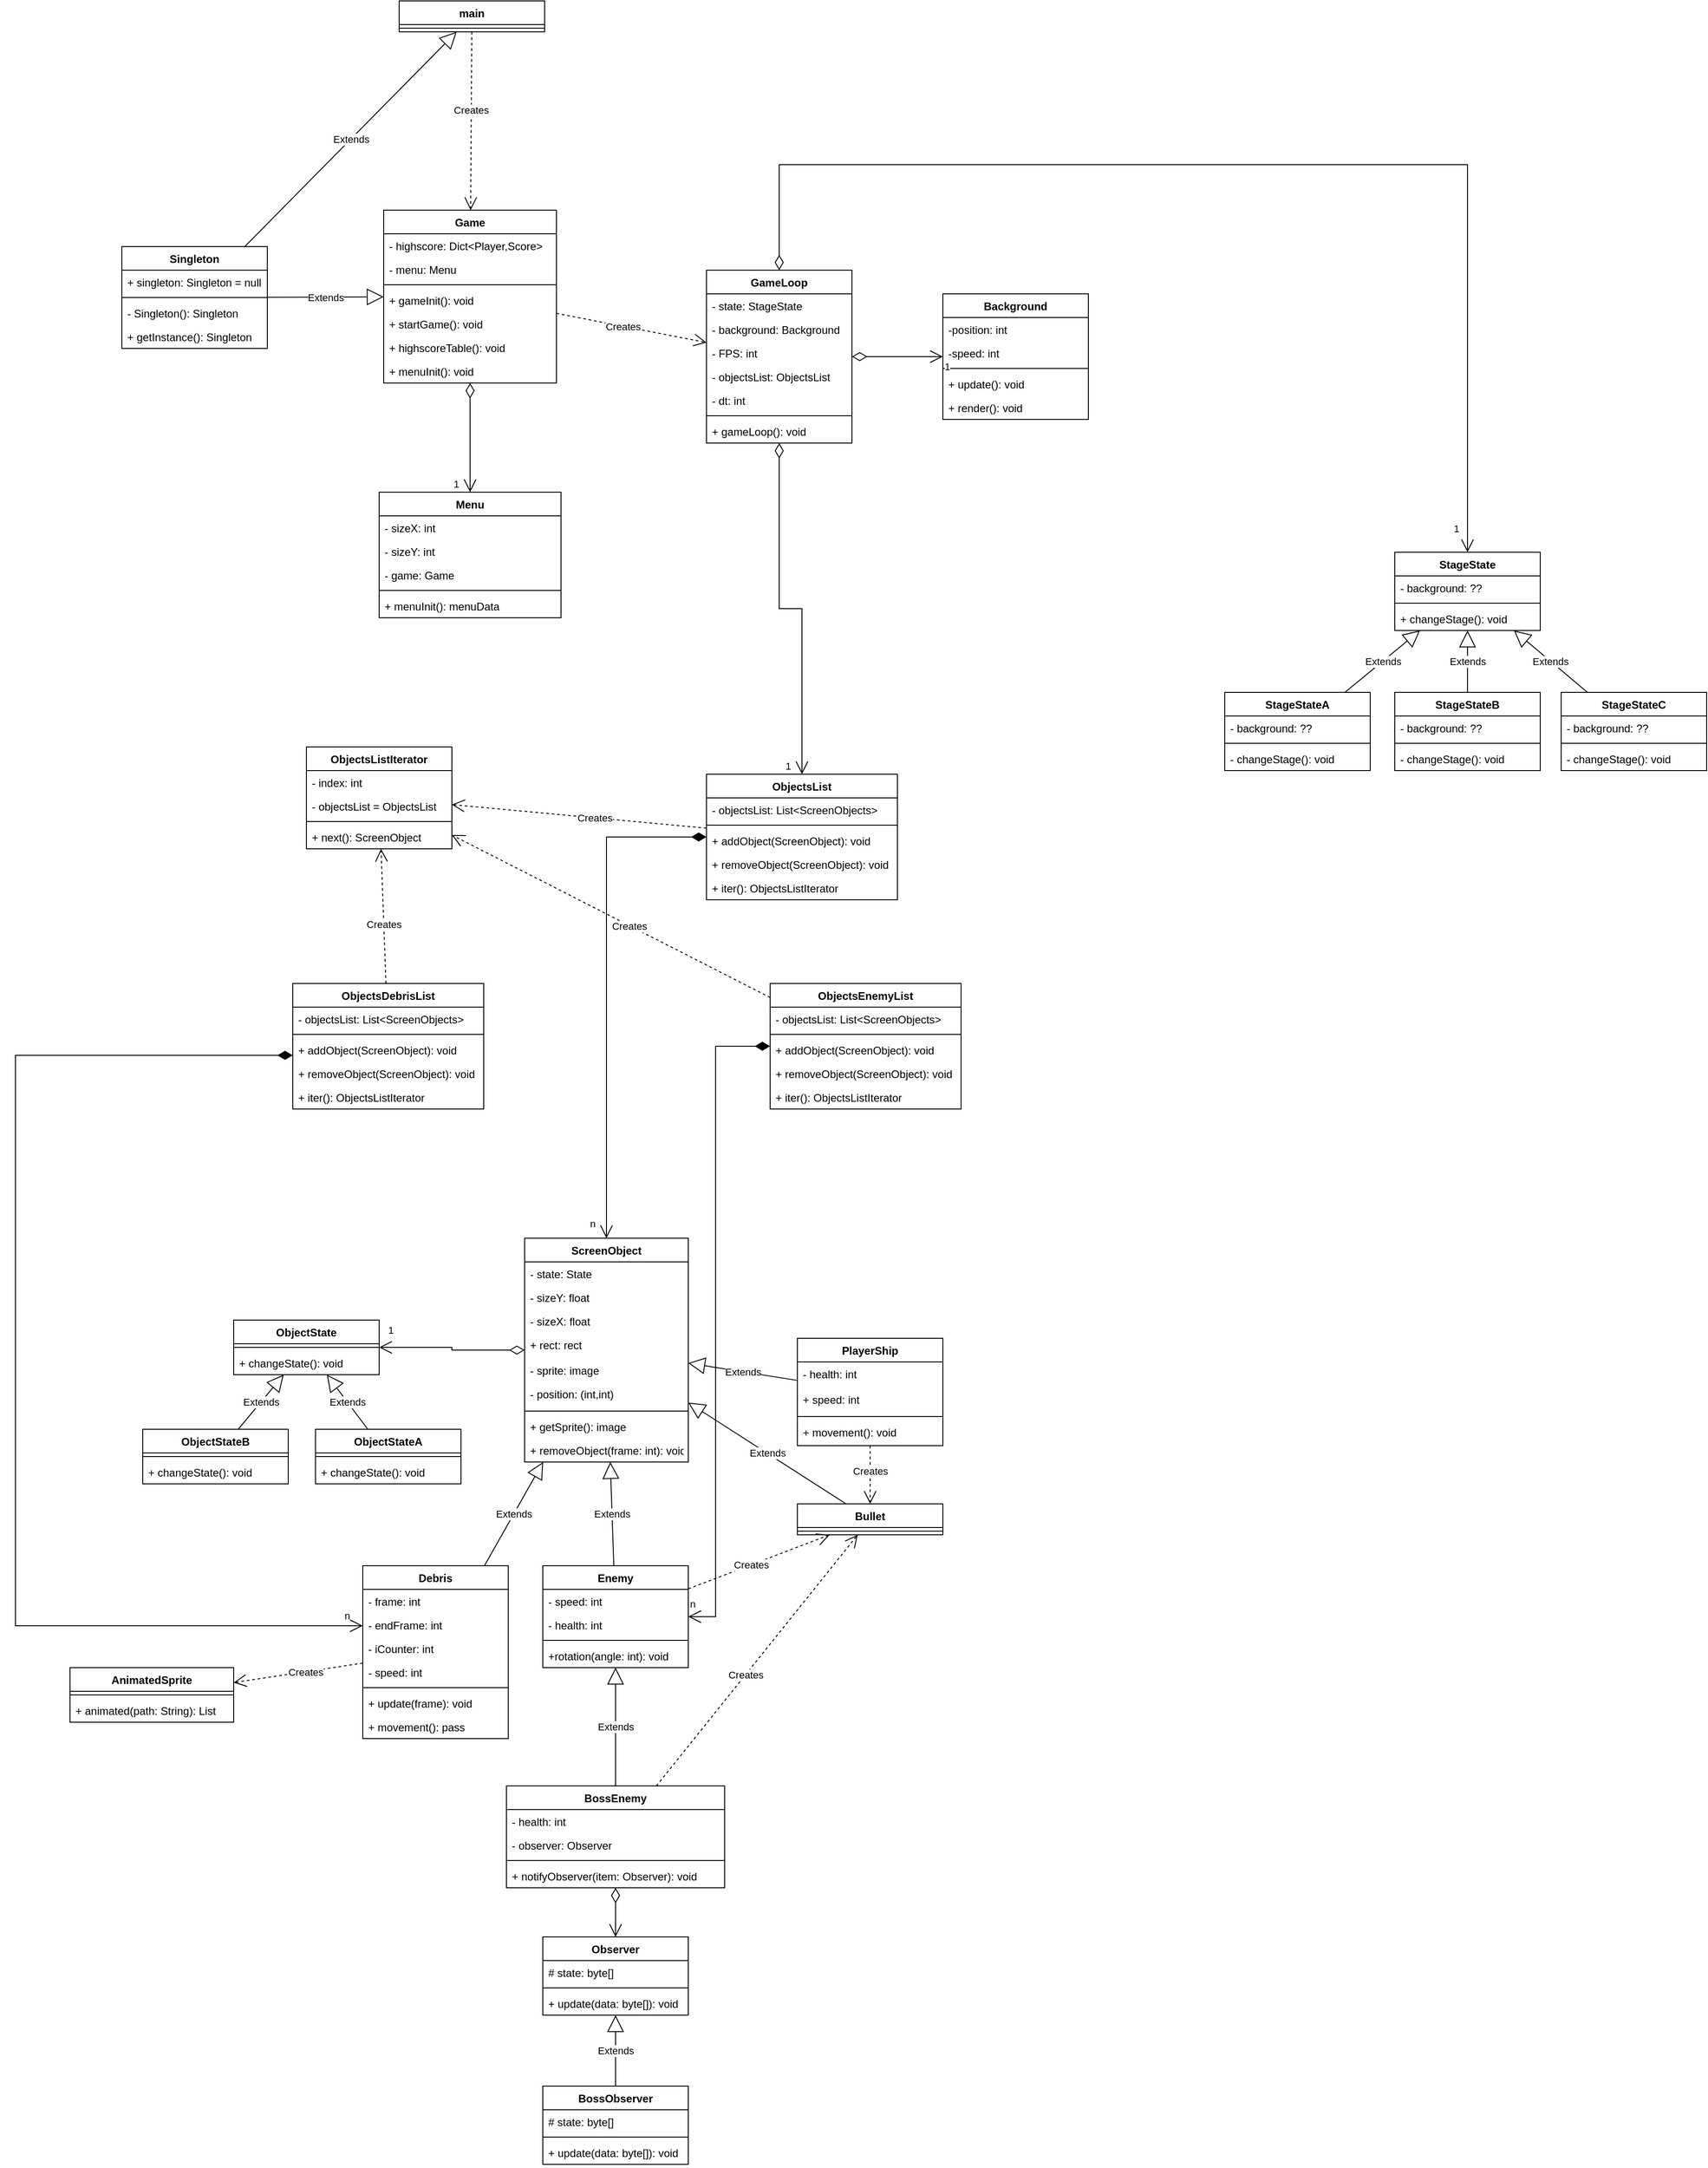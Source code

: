 <mxfile version="16.2.4" type="device"><diagram id="5GU9J7n69deFcwj34hFK" name="Page-1"><mxGraphModel dx="4382" dy="3074" grid="1" gridSize="10" guides="1" tooltips="1" connect="1" arrows="1" fold="1" page="1" pageScale="1" pageWidth="827" pageHeight="1169" math="0" shadow="0"><root><mxCell id="0"/><mxCell id="1" parent="0"/><mxCell id="Bd2ypG0HYfgtCxaTdTpd-13" value="Extends" style="endArrow=block;endSize=16;endFill=0;html=1;rounded=0;" parent="1" source="Bd2ypG0HYfgtCxaTdTpd-39" target="Bd2ypG0HYfgtCxaTdTpd-30" edge="1"><mxGeometry width="160" relative="1" as="geometry"><mxPoint x="130" y="1060" as="sourcePoint"/><mxPoint x="290" y="1060" as="targetPoint"/></mxGeometry></mxCell><mxCell id="Bd2ypG0HYfgtCxaTdTpd-16" value="Extends" style="endArrow=block;endSize=16;endFill=0;html=1;rounded=0;" parent="1" source="Bd2ypG0HYfgtCxaTdTpd-43" target="Bd2ypG0HYfgtCxaTdTpd-30" edge="1"><mxGeometry width="160" relative="1" as="geometry"><mxPoint x="340" y="598" as="sourcePoint"/><mxPoint x="340" y="540" as="targetPoint"/></mxGeometry></mxCell><mxCell id="Bd2ypG0HYfgtCxaTdTpd-26" value="ObjectsList" style="swimlane;fontStyle=1;align=center;verticalAlign=top;childLayout=stackLayout;horizontal=1;startSize=26;horizontalStack=0;resizeParent=1;resizeParentMax=0;resizeLast=0;collapsible=1;marginBottom=0;" parent="1" vertex="1"><mxGeometry x="230" y="340" width="210" height="138" as="geometry"/></mxCell><mxCell id="Bd2ypG0HYfgtCxaTdTpd-27" value="- objectsList: List&lt;ScreenObjects&gt; " style="text;strokeColor=none;fillColor=none;align=left;verticalAlign=top;spacingLeft=4;spacingRight=4;overflow=hidden;rotatable=0;points=[[0,0.5],[1,0.5]];portConstraint=eastwest;" parent="Bd2ypG0HYfgtCxaTdTpd-26" vertex="1"><mxGeometry y="26" width="210" height="26" as="geometry"/></mxCell><mxCell id="Bd2ypG0HYfgtCxaTdTpd-28" value="" style="line;strokeWidth=1;fillColor=none;align=left;verticalAlign=middle;spacingTop=-1;spacingLeft=3;spacingRight=3;rotatable=0;labelPosition=right;points=[];portConstraint=eastwest;" parent="Bd2ypG0HYfgtCxaTdTpd-26" vertex="1"><mxGeometry y="52" width="210" height="8" as="geometry"/></mxCell><mxCell id="Bd2ypG0HYfgtCxaTdTpd-166" value="+ addObject(ScreenObject): void" style="text;strokeColor=none;fillColor=none;align=left;verticalAlign=top;spacingLeft=4;spacingRight=4;overflow=hidden;rotatable=0;points=[[0,0.5],[1,0.5]];portConstraint=eastwest;" parent="Bd2ypG0HYfgtCxaTdTpd-26" vertex="1"><mxGeometry y="60" width="210" height="26" as="geometry"/></mxCell><mxCell id="Bd2ypG0HYfgtCxaTdTpd-167" value="+ removeObject(ScreenObject): void" style="text;strokeColor=none;fillColor=none;align=left;verticalAlign=top;spacingLeft=4;spacingRight=4;overflow=hidden;rotatable=0;points=[[0,0.5],[1,0.5]];portConstraint=eastwest;" parent="Bd2ypG0HYfgtCxaTdTpd-26" vertex="1"><mxGeometry y="86" width="210" height="26" as="geometry"/></mxCell><mxCell id="BNW-E4nLiA48lgjSjqrq-17" value="+ iter(): ObjectsListIterator" style="text;strokeColor=none;fillColor=none;align=left;verticalAlign=top;spacingLeft=4;spacingRight=4;overflow=hidden;rotatable=0;points=[[0,0.5],[1,0.5]];portConstraint=eastwest;" vertex="1" parent="Bd2ypG0HYfgtCxaTdTpd-26"><mxGeometry y="112" width="210" height="26" as="geometry"/></mxCell><mxCell id="Bd2ypG0HYfgtCxaTdTpd-30" value="ScreenObject" style="swimlane;fontStyle=1;align=center;verticalAlign=top;childLayout=stackLayout;horizontal=1;startSize=26;horizontalStack=0;resizeParent=1;resizeParentMax=0;resizeLast=0;collapsible=1;marginBottom=0;" parent="1" vertex="1"><mxGeometry x="30" y="850" width="180" height="246" as="geometry"/></mxCell><mxCell id="Bd2ypG0HYfgtCxaTdTpd-38" value="- state: State" style="text;strokeColor=none;fillColor=none;align=left;verticalAlign=top;spacingLeft=4;spacingRight=4;overflow=hidden;rotatable=0;points=[[0,0.5],[1,0.5]];portConstraint=eastwest;" parent="Bd2ypG0HYfgtCxaTdTpd-30" vertex="1"><mxGeometry y="26" width="180" height="26" as="geometry"/></mxCell><mxCell id="Bd2ypG0HYfgtCxaTdTpd-37" value="- sizeY: float" style="text;strokeColor=none;fillColor=none;align=left;verticalAlign=top;spacingLeft=4;spacingRight=4;overflow=hidden;rotatable=0;points=[[0,0.5],[1,0.5]];portConstraint=eastwest;" parent="Bd2ypG0HYfgtCxaTdTpd-30" vertex="1"><mxGeometry y="52" width="180" height="26" as="geometry"/></mxCell><mxCell id="Bd2ypG0HYfgtCxaTdTpd-36" value="- sizeX: float " style="text;strokeColor=none;fillColor=none;align=left;verticalAlign=top;spacingLeft=4;spacingRight=4;overflow=hidden;rotatable=0;points=[[0,0.5],[1,0.5]];portConstraint=eastwest;" parent="Bd2ypG0HYfgtCxaTdTpd-30" vertex="1"><mxGeometry y="78" width="180" height="26" as="geometry"/></mxCell><mxCell id="Bd2ypG0HYfgtCxaTdTpd-35" value="+ rect: rect" style="text;strokeColor=none;fillColor=none;align=left;verticalAlign=top;spacingLeft=4;spacingRight=4;overflow=hidden;rotatable=0;points=[[0,0.5],[1,0.5]];portConstraint=eastwest;" parent="Bd2ypG0HYfgtCxaTdTpd-30" vertex="1"><mxGeometry y="104" width="180" height="28" as="geometry"/></mxCell><mxCell id="Bd2ypG0HYfgtCxaTdTpd-130" value="- sprite: image" style="text;strokeColor=none;fillColor=none;align=left;verticalAlign=top;spacingLeft=4;spacingRight=4;overflow=hidden;rotatable=0;points=[[0,0.5],[1,0.5]];portConstraint=eastwest;" parent="Bd2ypG0HYfgtCxaTdTpd-30" vertex="1"><mxGeometry y="132" width="180" height="26" as="geometry"/></mxCell><mxCell id="BNW-E4nLiA48lgjSjqrq-86" value="- position: (int,int)" style="text;strokeColor=none;fillColor=none;align=left;verticalAlign=top;spacingLeft=4;spacingRight=4;overflow=hidden;rotatable=0;points=[[0,0.5],[1,0.5]];portConstraint=eastwest;" vertex="1" parent="Bd2ypG0HYfgtCxaTdTpd-30"><mxGeometry y="158" width="180" height="28" as="geometry"/></mxCell><mxCell id="Bd2ypG0HYfgtCxaTdTpd-32" value="" style="line;strokeWidth=1;fillColor=none;align=left;verticalAlign=middle;spacingTop=-1;spacingLeft=3;spacingRight=3;rotatable=0;labelPosition=right;points=[];portConstraint=eastwest;" parent="Bd2ypG0HYfgtCxaTdTpd-30" vertex="1"><mxGeometry y="186" width="180" height="8" as="geometry"/></mxCell><mxCell id="BNW-E4nLiA48lgjSjqrq-20" value="+ getSprite(): image" style="text;strokeColor=none;fillColor=none;align=left;verticalAlign=top;spacingLeft=4;spacingRight=4;overflow=hidden;rotatable=0;points=[[0,0.5],[1,0.5]];portConstraint=eastwest;" vertex="1" parent="Bd2ypG0HYfgtCxaTdTpd-30"><mxGeometry y="194" width="180" height="26" as="geometry"/></mxCell><mxCell id="BNW-E4nLiA48lgjSjqrq-21" value="+ removeObject(frame: int): void" style="text;strokeColor=none;fillColor=none;align=left;verticalAlign=top;spacingLeft=4;spacingRight=4;overflow=hidden;rotatable=0;points=[[0,0.5],[1,0.5]];portConstraint=eastwest;" vertex="1" parent="Bd2ypG0HYfgtCxaTdTpd-30"><mxGeometry y="220" width="180" height="26" as="geometry"/></mxCell><mxCell id="Bd2ypG0HYfgtCxaTdTpd-39" value="Enemy" style="swimlane;fontStyle=1;align=center;verticalAlign=top;childLayout=stackLayout;horizontal=1;startSize=26;horizontalStack=0;resizeParent=1;resizeParentMax=0;resizeLast=0;collapsible=1;marginBottom=0;" parent="1" vertex="1"><mxGeometry x="50" y="1210" width="160" height="112" as="geometry"/></mxCell><mxCell id="Bd2ypG0HYfgtCxaTdTpd-165" value="- speed: int" style="text;strokeColor=none;fillColor=none;align=left;verticalAlign=top;spacingLeft=4;spacingRight=4;overflow=hidden;rotatable=0;points=[[0,0.5],[1,0.5]];portConstraint=eastwest;" parent="Bd2ypG0HYfgtCxaTdTpd-39" vertex="1"><mxGeometry y="26" width="160" height="26" as="geometry"/></mxCell><mxCell id="Bd2ypG0HYfgtCxaTdTpd-40" value="- health: int" style="text;strokeColor=none;fillColor=none;align=left;verticalAlign=top;spacingLeft=4;spacingRight=4;overflow=hidden;rotatable=0;points=[[0,0.5],[1,0.5]];portConstraint=eastwest;" parent="Bd2ypG0HYfgtCxaTdTpd-39" vertex="1"><mxGeometry y="52" width="160" height="26" as="geometry"/></mxCell><mxCell id="Bd2ypG0HYfgtCxaTdTpd-41" value="" style="line;strokeWidth=1;fillColor=none;align=left;verticalAlign=middle;spacingTop=-1;spacingLeft=3;spacingRight=3;rotatable=0;labelPosition=right;points=[];portConstraint=eastwest;" parent="Bd2ypG0HYfgtCxaTdTpd-39" vertex="1"><mxGeometry y="78" width="160" height="8" as="geometry"/></mxCell><mxCell id="BNW-E4nLiA48lgjSjqrq-18" value="+rotation(angle: int): void" style="text;strokeColor=none;fillColor=none;align=left;verticalAlign=top;spacingLeft=4;spacingRight=4;overflow=hidden;rotatable=0;points=[[0,0.5],[1,0.5]];portConstraint=eastwest;" vertex="1" parent="Bd2ypG0HYfgtCxaTdTpd-39"><mxGeometry y="86" width="160" height="26" as="geometry"/></mxCell><mxCell id="Bd2ypG0HYfgtCxaTdTpd-43" value="PlayerShip" style="swimlane;fontStyle=1;align=center;verticalAlign=top;childLayout=stackLayout;horizontal=1;startSize=26;horizontalStack=0;resizeParent=1;resizeParentMax=0;resizeLast=0;collapsible=1;marginBottom=0;" parent="1" vertex="1"><mxGeometry x="330" y="960" width="160" height="118" as="geometry"/></mxCell><mxCell id="Bd2ypG0HYfgtCxaTdTpd-48" value="- health: int" style="text;strokeColor=none;fillColor=none;align=left;verticalAlign=top;spacingLeft=4;spacingRight=4;overflow=hidden;rotatable=0;points=[[0,0.5],[1,0.5]];portConstraint=eastwest;" parent="Bd2ypG0HYfgtCxaTdTpd-43" vertex="1"><mxGeometry y="26" width="160" height="28" as="geometry"/></mxCell><mxCell id="BNW-E4nLiA48lgjSjqrq-22" value="+ speed: int" style="text;strokeColor=none;fillColor=none;align=left;verticalAlign=top;spacingLeft=4;spacingRight=4;overflow=hidden;rotatable=0;points=[[0,0.5],[1,0.5]];portConstraint=eastwest;" vertex="1" parent="Bd2ypG0HYfgtCxaTdTpd-43"><mxGeometry y="54" width="160" height="28" as="geometry"/></mxCell><mxCell id="Bd2ypG0HYfgtCxaTdTpd-45" value="" style="line;strokeWidth=1;fillColor=none;align=left;verticalAlign=middle;spacingTop=-1;spacingLeft=3;spacingRight=3;rotatable=0;labelPosition=right;points=[];portConstraint=eastwest;" parent="Bd2ypG0HYfgtCxaTdTpd-43" vertex="1"><mxGeometry y="82" width="160" height="8" as="geometry"/></mxCell><mxCell id="Bd2ypG0HYfgtCxaTdTpd-185" value="+ movement(): void" style="text;strokeColor=none;fillColor=none;align=left;verticalAlign=top;spacingLeft=4;spacingRight=4;overflow=hidden;rotatable=0;points=[[0,0.5],[1,0.5]];portConstraint=eastwest;" parent="Bd2ypG0HYfgtCxaTdTpd-43" vertex="1"><mxGeometry y="90" width="160" height="28" as="geometry"/></mxCell><mxCell id="Bd2ypG0HYfgtCxaTdTpd-55" value="" style="endArrow=open;html=1;endSize=12;startArrow=diamondThin;startSize=14;startFill=1;edgeStyle=orthogonalEdgeStyle;align=left;verticalAlign=bottom;rounded=0;" parent="1" source="Bd2ypG0HYfgtCxaTdTpd-26" target="Bd2ypG0HYfgtCxaTdTpd-30" edge="1"><mxGeometry x="-1" y="3" relative="1" as="geometry"><mxPoint x="70" y="488" as="sourcePoint"/><mxPoint x="230" y="488" as="targetPoint"/></mxGeometry></mxCell><mxCell id="Bd2ypG0HYfgtCxaTdTpd-56" value="&lt;span style=&quot;color: rgb(0 , 0 , 0) ; font-family: &amp;#34;helvetica&amp;#34; ; font-size: 11px ; font-style: normal ; font-weight: 400 ; letter-spacing: normal ; text-align: left ; text-indent: 0px ; text-transform: none ; word-spacing: 0px ; background-color: rgb(255 , 255 , 255) ; display: inline ; float: none&quot;&gt;n&lt;/span&gt;" style="text;whiteSpace=wrap;html=1;" parent="1" vertex="1"><mxGeometry x="100" y="820" width="30" height="30" as="geometry"/></mxCell><mxCell id="Bd2ypG0HYfgtCxaTdTpd-63" value="1" style="endArrow=open;html=1;endSize=12;startArrow=diamondThin;startSize=14;startFill=0;edgeStyle=orthogonalEdgeStyle;align=left;verticalAlign=bottom;rounded=0;" parent="1" source="Bd2ypG0HYfgtCxaTdTpd-153" target="Bd2ypG0HYfgtCxaTdTpd-26" edge="1"><mxGeometry x="1" y="-20" relative="1" as="geometry"><mxPoint x="610" y="-115" as="sourcePoint"/><mxPoint x="550" y="210" as="targetPoint"/><mxPoint as="offset"/></mxGeometry></mxCell><mxCell id="Bd2ypG0HYfgtCxaTdTpd-64" value="Game" style="swimlane;fontStyle=1;align=center;verticalAlign=top;childLayout=stackLayout;horizontal=1;startSize=26;horizontalStack=0;resizeParent=1;resizeParentMax=0;resizeLast=0;collapsible=1;marginBottom=0;" parent="1" vertex="1"><mxGeometry x="-125" y="-280" width="190" height="190" as="geometry"/></mxCell><mxCell id="Bd2ypG0HYfgtCxaTdTpd-65" value="- highscore: Dict&lt;Player,Score&gt;&#10;" style="text;strokeColor=none;fillColor=none;align=left;verticalAlign=top;spacingLeft=4;spacingRight=4;overflow=hidden;rotatable=0;points=[[0,0.5],[1,0.5]];portConstraint=eastwest;" parent="Bd2ypG0HYfgtCxaTdTpd-64" vertex="1"><mxGeometry y="26" width="190" height="26" as="geometry"/></mxCell><mxCell id="Bd2ypG0HYfgtCxaTdTpd-146" value="- menu: Menu" style="text;strokeColor=none;fillColor=none;align=left;verticalAlign=top;spacingLeft=4;spacingRight=4;overflow=hidden;rotatable=0;points=[[0,0.5],[1,0.5]];portConstraint=eastwest;" parent="Bd2ypG0HYfgtCxaTdTpd-64" vertex="1"><mxGeometry y="52" width="190" height="26" as="geometry"/></mxCell><mxCell id="Bd2ypG0HYfgtCxaTdTpd-66" value="" style="line;strokeWidth=1;fillColor=none;align=left;verticalAlign=middle;spacingTop=-1;spacingLeft=3;spacingRight=3;rotatable=0;labelPosition=right;points=[];portConstraint=eastwest;" parent="Bd2ypG0HYfgtCxaTdTpd-64" vertex="1"><mxGeometry y="78" width="190" height="8" as="geometry"/></mxCell><mxCell id="Bd2ypG0HYfgtCxaTdTpd-109" value="+ gameInit(): void" style="text;strokeColor=none;fillColor=none;align=left;verticalAlign=top;spacingLeft=4;spacingRight=4;overflow=hidden;rotatable=0;points=[[0,0.5],[1,0.5]];portConstraint=eastwest;" parent="Bd2ypG0HYfgtCxaTdTpd-64" vertex="1"><mxGeometry y="86" width="190" height="26" as="geometry"/></mxCell><mxCell id="Bd2ypG0HYfgtCxaTdTpd-159" value="+ startGame(): void" style="text;strokeColor=none;fillColor=none;align=left;verticalAlign=top;spacingLeft=4;spacingRight=4;overflow=hidden;rotatable=0;points=[[0,0.5],[1,0.5]];portConstraint=eastwest;" parent="Bd2ypG0HYfgtCxaTdTpd-64" vertex="1"><mxGeometry y="112" width="190" height="26" as="geometry"/></mxCell><mxCell id="Bd2ypG0HYfgtCxaTdTpd-160" value="+ highscoreTable(): void" style="text;strokeColor=none;fillColor=none;align=left;verticalAlign=top;spacingLeft=4;spacingRight=4;overflow=hidden;rotatable=0;points=[[0,0.5],[1,0.5]];portConstraint=eastwest;" parent="Bd2ypG0HYfgtCxaTdTpd-64" vertex="1"><mxGeometry y="138" width="190" height="26" as="geometry"/></mxCell><mxCell id="Bd2ypG0HYfgtCxaTdTpd-161" value="+ menuInit(): void" style="text;strokeColor=none;fillColor=none;align=left;verticalAlign=top;spacingLeft=4;spacingRight=4;overflow=hidden;rotatable=0;points=[[0,0.5],[1,0.5]];portConstraint=eastwest;" parent="Bd2ypG0HYfgtCxaTdTpd-64" vertex="1"><mxGeometry y="164" width="190" height="26" as="geometry"/></mxCell><mxCell id="Bd2ypG0HYfgtCxaTdTpd-68" value="Creates" style="endArrow=open;endSize=12;dashed=1;html=1;rounded=0;" parent="1" source="Bd2ypG0HYfgtCxaTdTpd-64" target="Bd2ypG0HYfgtCxaTdTpd-153" edge="1"><mxGeometry x="-0.118" width="160" relative="1" as="geometry"><mxPoint x="550" y="340" as="sourcePoint"/><mxPoint x="470" y="-260" as="targetPoint"/><mxPoint as="offset"/></mxGeometry></mxCell><mxCell id="Bd2ypG0HYfgtCxaTdTpd-69" value="StageState" style="swimlane;fontStyle=1;align=center;verticalAlign=top;childLayout=stackLayout;horizontal=1;startSize=26;horizontalStack=0;resizeParent=1;resizeParentMax=0;resizeLast=0;collapsible=1;marginBottom=0;" parent="1" vertex="1"><mxGeometry x="987" y="96" width="160" height="86" as="geometry"/></mxCell><mxCell id="Bd2ypG0HYfgtCxaTdTpd-70" value="- background: ??" style="text;strokeColor=none;fillColor=none;align=left;verticalAlign=top;spacingLeft=4;spacingRight=4;overflow=hidden;rotatable=0;points=[[0,0.5],[1,0.5]];portConstraint=eastwest;" parent="Bd2ypG0HYfgtCxaTdTpd-69" vertex="1"><mxGeometry y="26" width="160" height="26" as="geometry"/></mxCell><mxCell id="Bd2ypG0HYfgtCxaTdTpd-71" value="" style="line;strokeWidth=1;fillColor=none;align=left;verticalAlign=middle;spacingTop=-1;spacingLeft=3;spacingRight=3;rotatable=0;labelPosition=right;points=[];portConstraint=eastwest;" parent="Bd2ypG0HYfgtCxaTdTpd-69" vertex="1"><mxGeometry y="52" width="160" height="8" as="geometry"/></mxCell><mxCell id="Bd2ypG0HYfgtCxaTdTpd-73" value="+ changeStage(): void" style="text;strokeColor=none;fillColor=none;align=left;verticalAlign=top;spacingLeft=4;spacingRight=4;overflow=hidden;rotatable=0;points=[[0,0.5],[1,0.5]];portConstraint=eastwest;" parent="Bd2ypG0HYfgtCxaTdTpd-69" vertex="1"><mxGeometry y="60" width="160" height="26" as="geometry"/></mxCell><mxCell id="Bd2ypG0HYfgtCxaTdTpd-75" value="1" style="endArrow=open;html=1;endSize=12;startArrow=diamondThin;startSize=14;startFill=0;edgeStyle=orthogonalEdgeStyle;align=left;verticalAlign=bottom;rounded=0;" parent="1" source="Bd2ypG0HYfgtCxaTdTpd-153" target="Bd2ypG0HYfgtCxaTdTpd-69" edge="1"><mxGeometry x="0.975" y="-17" relative="1" as="geometry"><mxPoint x="620" y="218" as="sourcePoint"/><mxPoint x="620" y="270" as="targetPoint"/><mxPoint y="-1" as="offset"/><Array as="points"><mxPoint x="310" y="-330"/><mxPoint x="1067" y="-330"/></Array></mxGeometry></mxCell><mxCell id="Bd2ypG0HYfgtCxaTdTpd-76" value="StageStateA" style="swimlane;fontStyle=1;align=center;verticalAlign=top;childLayout=stackLayout;horizontal=1;startSize=26;horizontalStack=0;resizeParent=1;resizeParentMax=0;resizeLast=0;collapsible=1;marginBottom=0;" parent="1" vertex="1"><mxGeometry x="800" y="250" width="160" height="86" as="geometry"/></mxCell><mxCell id="Bd2ypG0HYfgtCxaTdTpd-77" value="- background: ??" style="text;strokeColor=none;fillColor=none;align=left;verticalAlign=top;spacingLeft=4;spacingRight=4;overflow=hidden;rotatable=0;points=[[0,0.5],[1,0.5]];portConstraint=eastwest;" parent="Bd2ypG0HYfgtCxaTdTpd-76" vertex="1"><mxGeometry y="26" width="160" height="26" as="geometry"/></mxCell><mxCell id="Bd2ypG0HYfgtCxaTdTpd-78" value="" style="line;strokeWidth=1;fillColor=none;align=left;verticalAlign=middle;spacingTop=-1;spacingLeft=3;spacingRight=3;rotatable=0;labelPosition=right;points=[];portConstraint=eastwest;" parent="Bd2ypG0HYfgtCxaTdTpd-76" vertex="1"><mxGeometry y="52" width="160" height="8" as="geometry"/></mxCell><mxCell id="Bd2ypG0HYfgtCxaTdTpd-79" value="- changeStage(): void" style="text;strokeColor=none;fillColor=none;align=left;verticalAlign=top;spacingLeft=4;spacingRight=4;overflow=hidden;rotatable=0;points=[[0,0.5],[1,0.5]];portConstraint=eastwest;" parent="Bd2ypG0HYfgtCxaTdTpd-76" vertex="1"><mxGeometry y="60" width="160" height="26" as="geometry"/></mxCell><mxCell id="Bd2ypG0HYfgtCxaTdTpd-80" value="StageStateB" style="swimlane;fontStyle=1;align=center;verticalAlign=top;childLayout=stackLayout;horizontal=1;startSize=26;horizontalStack=0;resizeParent=1;resizeParentMax=0;resizeLast=0;collapsible=1;marginBottom=0;" parent="1" vertex="1"><mxGeometry x="987" y="250" width="160" height="86" as="geometry"/></mxCell><mxCell id="Bd2ypG0HYfgtCxaTdTpd-81" value="- background: ??" style="text;strokeColor=none;fillColor=none;align=left;verticalAlign=top;spacingLeft=4;spacingRight=4;overflow=hidden;rotatable=0;points=[[0,0.5],[1,0.5]];portConstraint=eastwest;" parent="Bd2ypG0HYfgtCxaTdTpd-80" vertex="1"><mxGeometry y="26" width="160" height="26" as="geometry"/></mxCell><mxCell id="Bd2ypG0HYfgtCxaTdTpd-82" value="" style="line;strokeWidth=1;fillColor=none;align=left;verticalAlign=middle;spacingTop=-1;spacingLeft=3;spacingRight=3;rotatable=0;labelPosition=right;points=[];portConstraint=eastwest;" parent="Bd2ypG0HYfgtCxaTdTpd-80" vertex="1"><mxGeometry y="52" width="160" height="8" as="geometry"/></mxCell><mxCell id="Bd2ypG0HYfgtCxaTdTpd-83" value="- changeStage(): void" style="text;strokeColor=none;fillColor=none;align=left;verticalAlign=top;spacingLeft=4;spacingRight=4;overflow=hidden;rotatable=0;points=[[0,0.5],[1,0.5]];portConstraint=eastwest;" parent="Bd2ypG0HYfgtCxaTdTpd-80" vertex="1"><mxGeometry y="60" width="160" height="26" as="geometry"/></mxCell><mxCell id="Bd2ypG0HYfgtCxaTdTpd-84" value="StageStateC" style="swimlane;fontStyle=1;align=center;verticalAlign=top;childLayout=stackLayout;horizontal=1;startSize=26;horizontalStack=0;resizeParent=1;resizeParentMax=0;resizeLast=0;collapsible=1;marginBottom=0;" parent="1" vertex="1"><mxGeometry x="1170" y="250" width="160" height="86" as="geometry"/></mxCell><mxCell id="Bd2ypG0HYfgtCxaTdTpd-85" value="- background: ??" style="text;strokeColor=none;fillColor=none;align=left;verticalAlign=top;spacingLeft=4;spacingRight=4;overflow=hidden;rotatable=0;points=[[0,0.5],[1,0.5]];portConstraint=eastwest;" parent="Bd2ypG0HYfgtCxaTdTpd-84" vertex="1"><mxGeometry y="26" width="160" height="26" as="geometry"/></mxCell><mxCell id="Bd2ypG0HYfgtCxaTdTpd-86" value="" style="line;strokeWidth=1;fillColor=none;align=left;verticalAlign=middle;spacingTop=-1;spacingLeft=3;spacingRight=3;rotatable=0;labelPosition=right;points=[];portConstraint=eastwest;" parent="Bd2ypG0HYfgtCxaTdTpd-84" vertex="1"><mxGeometry y="52" width="160" height="8" as="geometry"/></mxCell><mxCell id="Bd2ypG0HYfgtCxaTdTpd-87" value="- changeStage(): void" style="text;strokeColor=none;fillColor=none;align=left;verticalAlign=top;spacingLeft=4;spacingRight=4;overflow=hidden;rotatable=0;points=[[0,0.5],[1,0.5]];portConstraint=eastwest;" parent="Bd2ypG0HYfgtCxaTdTpd-84" vertex="1"><mxGeometry y="60" width="160" height="26" as="geometry"/></mxCell><mxCell id="Bd2ypG0HYfgtCxaTdTpd-88" value="Extends" style="endArrow=block;endSize=16;endFill=0;html=1;rounded=0;" parent="1" source="Bd2ypG0HYfgtCxaTdTpd-76" target="Bd2ypG0HYfgtCxaTdTpd-69" edge="1"><mxGeometry width="160" relative="1" as="geometry"><mxPoint x="492.378" y="472" as="sourcePoint"/><mxPoint x="420" y="415.476" as="targetPoint"/></mxGeometry></mxCell><mxCell id="Bd2ypG0HYfgtCxaTdTpd-89" value="Extends" style="endArrow=block;endSize=16;endFill=0;html=1;rounded=0;" parent="1" source="Bd2ypG0HYfgtCxaTdTpd-80" target="Bd2ypG0HYfgtCxaTdTpd-69" edge="1"><mxGeometry width="160" relative="1" as="geometry"><mxPoint x="897.539" y="260" as="sourcePoint"/><mxPoint x="909.461" y="192" as="targetPoint"/></mxGeometry></mxCell><mxCell id="Bd2ypG0HYfgtCxaTdTpd-90" value="Extends" style="endArrow=block;endSize=16;endFill=0;html=1;rounded=0;" parent="1" source="Bd2ypG0HYfgtCxaTdTpd-84" target="Bd2ypG0HYfgtCxaTdTpd-69" edge="1"><mxGeometry width="160" relative="1" as="geometry"><mxPoint x="907.539" y="270" as="sourcePoint"/><mxPoint x="919.461" y="202" as="targetPoint"/></mxGeometry></mxCell><mxCell id="Bd2ypG0HYfgtCxaTdTpd-91" value="ObjectState" style="swimlane;fontStyle=1;align=center;verticalAlign=top;childLayout=stackLayout;horizontal=1;startSize=26;horizontalStack=0;resizeParent=1;resizeParentMax=0;resizeLast=0;collapsible=1;marginBottom=0;" parent="1" vertex="1"><mxGeometry x="-290" y="940" width="160" height="60" as="geometry"/></mxCell><mxCell id="Bd2ypG0HYfgtCxaTdTpd-93" value="" style="line;strokeWidth=1;fillColor=none;align=left;verticalAlign=middle;spacingTop=-1;spacingLeft=3;spacingRight=3;rotatable=0;labelPosition=right;points=[];portConstraint=eastwest;" parent="Bd2ypG0HYfgtCxaTdTpd-91" vertex="1"><mxGeometry y="26" width="160" height="8" as="geometry"/></mxCell><mxCell id="Bd2ypG0HYfgtCxaTdTpd-94" value="+ changeState(): void" style="text;strokeColor=none;fillColor=none;align=left;verticalAlign=top;spacingLeft=4;spacingRight=4;overflow=hidden;rotatable=0;points=[[0,0.5],[1,0.5]];portConstraint=eastwest;" parent="Bd2ypG0HYfgtCxaTdTpd-91" vertex="1"><mxGeometry y="34" width="160" height="26" as="geometry"/></mxCell><mxCell id="Bd2ypG0HYfgtCxaTdTpd-95" value="1" style="endArrow=open;html=1;endSize=12;startArrow=diamondThin;startSize=14;startFill=0;edgeStyle=orthogonalEdgeStyle;align=left;verticalAlign=bottom;rounded=0;" parent="1" source="Bd2ypG0HYfgtCxaTdTpd-30" target="Bd2ypG0HYfgtCxaTdTpd-91" edge="1"><mxGeometry x="0.908" y="-10" relative="1" as="geometry"><mxPoint x="500" y="739" as="sourcePoint"/><mxPoint x="637" y="739" as="targetPoint"/><mxPoint as="offset"/></mxGeometry></mxCell><mxCell id="Bd2ypG0HYfgtCxaTdTpd-96" value="ObjectStateB" style="swimlane;fontStyle=1;align=center;verticalAlign=top;childLayout=stackLayout;horizontal=1;startSize=26;horizontalStack=0;resizeParent=1;resizeParentMax=0;resizeLast=0;collapsible=1;marginBottom=0;" parent="1" vertex="1"><mxGeometry x="-390" y="1060" width="160" height="60" as="geometry"/></mxCell><mxCell id="Bd2ypG0HYfgtCxaTdTpd-97" value="" style="line;strokeWidth=1;fillColor=none;align=left;verticalAlign=middle;spacingTop=-1;spacingLeft=3;spacingRight=3;rotatable=0;labelPosition=right;points=[];portConstraint=eastwest;" parent="Bd2ypG0HYfgtCxaTdTpd-96" vertex="1"><mxGeometry y="26" width="160" height="8" as="geometry"/></mxCell><mxCell id="Bd2ypG0HYfgtCxaTdTpd-98" value="+ changeState(): void" style="text;strokeColor=none;fillColor=none;align=left;verticalAlign=top;spacingLeft=4;spacingRight=4;overflow=hidden;rotatable=0;points=[[0,0.5],[1,0.5]];portConstraint=eastwest;" parent="Bd2ypG0HYfgtCxaTdTpd-96" vertex="1"><mxGeometry y="34" width="160" height="26" as="geometry"/></mxCell><mxCell id="Bd2ypG0HYfgtCxaTdTpd-99" value="ObjectStateA" style="swimlane;fontStyle=1;align=center;verticalAlign=top;childLayout=stackLayout;horizontal=1;startSize=26;horizontalStack=0;resizeParent=1;resizeParentMax=0;resizeLast=0;collapsible=1;marginBottom=0;" parent="1" vertex="1"><mxGeometry x="-200" y="1060" width="160" height="60" as="geometry"/></mxCell><mxCell id="Bd2ypG0HYfgtCxaTdTpd-100" value="" style="line;strokeWidth=1;fillColor=none;align=left;verticalAlign=middle;spacingTop=-1;spacingLeft=3;spacingRight=3;rotatable=0;labelPosition=right;points=[];portConstraint=eastwest;" parent="Bd2ypG0HYfgtCxaTdTpd-99" vertex="1"><mxGeometry y="26" width="160" height="8" as="geometry"/></mxCell><mxCell id="Bd2ypG0HYfgtCxaTdTpd-101" value="+ changeState(): void" style="text;strokeColor=none;fillColor=none;align=left;verticalAlign=top;spacingLeft=4;spacingRight=4;overflow=hidden;rotatable=0;points=[[0,0.5],[1,0.5]];portConstraint=eastwest;" parent="Bd2ypG0HYfgtCxaTdTpd-99" vertex="1"><mxGeometry y="34" width="160" height="26" as="geometry"/></mxCell><mxCell id="Bd2ypG0HYfgtCxaTdTpd-102" value="Extends" style="endArrow=block;endSize=16;endFill=0;html=1;rounded=0;" parent="1" source="Bd2ypG0HYfgtCxaTdTpd-96" target="Bd2ypG0HYfgtCxaTdTpd-91" edge="1"><mxGeometry width="160" relative="1" as="geometry"><mxPoint x="697.539" y="850" as="sourcePoint"/><mxPoint x="709.461" y="782" as="targetPoint"/></mxGeometry></mxCell><mxCell id="Bd2ypG0HYfgtCxaTdTpd-103" value="Extends" style="endArrow=block;endSize=16;endFill=0;html=1;rounded=0;" parent="1" source="Bd2ypG0HYfgtCxaTdTpd-99" target="Bd2ypG0HYfgtCxaTdTpd-91" edge="1"><mxGeometry width="160" relative="1" as="geometry"><mxPoint x="-275" y="1070" as="sourcePoint"/><mxPoint x="-225" y="1010" as="targetPoint"/></mxGeometry></mxCell><mxCell id="Bd2ypG0HYfgtCxaTdTpd-104" value="BossEnemy" style="swimlane;fontStyle=1;align=center;verticalAlign=top;childLayout=stackLayout;horizontal=1;startSize=26;horizontalStack=0;resizeParent=1;resizeParentMax=0;resizeLast=0;collapsible=1;marginBottom=0;" parent="1" vertex="1"><mxGeometry x="10" y="1452" width="240" height="112" as="geometry"/></mxCell><mxCell id="Bd2ypG0HYfgtCxaTdTpd-105" value="- health: int" style="text;strokeColor=none;fillColor=none;align=left;verticalAlign=top;spacingLeft=4;spacingRight=4;overflow=hidden;rotatable=0;points=[[0,0.5],[1,0.5]];portConstraint=eastwest;" parent="Bd2ypG0HYfgtCxaTdTpd-104" vertex="1"><mxGeometry y="26" width="240" height="26" as="geometry"/></mxCell><mxCell id="Bd2ypG0HYfgtCxaTdTpd-120" value="- observer: Observer" style="text;strokeColor=none;fillColor=none;align=left;verticalAlign=top;spacingLeft=4;spacingRight=4;overflow=hidden;rotatable=0;points=[[0,0.5],[1,0.5]];portConstraint=eastwest;" parent="Bd2ypG0HYfgtCxaTdTpd-104" vertex="1"><mxGeometry y="52" width="240" height="26" as="geometry"/></mxCell><mxCell id="Bd2ypG0HYfgtCxaTdTpd-106" value="" style="line;strokeWidth=1;fillColor=none;align=left;verticalAlign=middle;spacingTop=-1;spacingLeft=3;spacingRight=3;rotatable=0;labelPosition=right;points=[];portConstraint=eastwest;" parent="Bd2ypG0HYfgtCxaTdTpd-104" vertex="1"><mxGeometry y="78" width="240" height="8" as="geometry"/></mxCell><mxCell id="Bd2ypG0HYfgtCxaTdTpd-121" value="+ notifyObserver(item: Observer): void" style="text;strokeColor=none;fillColor=none;align=left;verticalAlign=top;spacingLeft=4;spacingRight=4;overflow=hidden;rotatable=0;points=[[0,0.5],[1,0.5]];portConstraint=eastwest;" parent="Bd2ypG0HYfgtCxaTdTpd-104" vertex="1"><mxGeometry y="86" width="240" height="26" as="geometry"/></mxCell><mxCell id="Bd2ypG0HYfgtCxaTdTpd-107" value="Extends" style="endArrow=block;endSize=16;endFill=0;html=1;rounded=0;" parent="1" source="Bd2ypG0HYfgtCxaTdTpd-104" target="Bd2ypG0HYfgtCxaTdTpd-39" edge="1"><mxGeometry width="160" relative="1" as="geometry"><mxPoint x="140" y="1220" as="sourcePoint"/><mxPoint x="140" y="1154" as="targetPoint"/></mxGeometry></mxCell><mxCell id="Bd2ypG0HYfgtCxaTdTpd-110" value="Observer" style="swimlane;fontStyle=1;align=center;verticalAlign=top;childLayout=stackLayout;horizontal=1;startSize=26;horizontalStack=0;resizeParent=1;resizeParentMax=0;resizeLast=0;collapsible=1;marginBottom=0;" parent="1" vertex="1"><mxGeometry x="50" y="1618" width="160" height="86" as="geometry"/></mxCell><mxCell id="Bd2ypG0HYfgtCxaTdTpd-111" value="# state: byte[]" style="text;strokeColor=none;fillColor=none;align=left;verticalAlign=top;spacingLeft=4;spacingRight=4;overflow=hidden;rotatable=0;points=[[0,0.5],[1,0.5]];portConstraint=eastwest;" parent="Bd2ypG0HYfgtCxaTdTpd-110" vertex="1"><mxGeometry y="26" width="160" height="26" as="geometry"/></mxCell><mxCell id="Bd2ypG0HYfgtCxaTdTpd-112" value="" style="line;strokeWidth=1;fillColor=none;align=left;verticalAlign=middle;spacingTop=-1;spacingLeft=3;spacingRight=3;rotatable=0;labelPosition=right;points=[];portConstraint=eastwest;" parent="Bd2ypG0HYfgtCxaTdTpd-110" vertex="1"><mxGeometry y="52" width="160" height="8" as="geometry"/></mxCell><mxCell id="Bd2ypG0HYfgtCxaTdTpd-113" value="+ update(data: byte[]): void" style="text;strokeColor=none;fillColor=none;align=left;verticalAlign=top;spacingLeft=4;spacingRight=4;overflow=hidden;rotatable=0;points=[[0,0.5],[1,0.5]];portConstraint=eastwest;" parent="Bd2ypG0HYfgtCxaTdTpd-110" vertex="1"><mxGeometry y="60" width="160" height="26" as="geometry"/></mxCell><mxCell id="Bd2ypG0HYfgtCxaTdTpd-114" value="" style="endArrow=open;html=1;endSize=12;startArrow=diamondThin;startSize=14;startFill=0;edgeStyle=orthogonalEdgeStyle;align=left;verticalAlign=bottom;rounded=0;" parent="1" source="Bd2ypG0HYfgtCxaTdTpd-104" target="Bd2ypG0HYfgtCxaTdTpd-110" edge="1"><mxGeometry x="1" y="-20" relative="1" as="geometry"><mxPoint x="420" y="1006" as="sourcePoint"/><mxPoint x="420" y="1058" as="targetPoint"/><mxPoint as="offset"/></mxGeometry></mxCell><mxCell id="Bd2ypG0HYfgtCxaTdTpd-115" value="BossObserver" style="swimlane;fontStyle=1;align=center;verticalAlign=top;childLayout=stackLayout;horizontal=1;startSize=26;horizontalStack=0;resizeParent=1;resizeParentMax=0;resizeLast=0;collapsible=1;marginBottom=0;" parent="1" vertex="1"><mxGeometry x="50" y="1782" width="160" height="86" as="geometry"/></mxCell><mxCell id="Bd2ypG0HYfgtCxaTdTpd-116" value="# state: byte[]" style="text;strokeColor=none;fillColor=none;align=left;verticalAlign=top;spacingLeft=4;spacingRight=4;overflow=hidden;rotatable=0;points=[[0,0.5],[1,0.5]];portConstraint=eastwest;" parent="Bd2ypG0HYfgtCxaTdTpd-115" vertex="1"><mxGeometry y="26" width="160" height="26" as="geometry"/></mxCell><mxCell id="Bd2ypG0HYfgtCxaTdTpd-117" value="" style="line;strokeWidth=1;fillColor=none;align=left;verticalAlign=middle;spacingTop=-1;spacingLeft=3;spacingRight=3;rotatable=0;labelPosition=right;points=[];portConstraint=eastwest;" parent="Bd2ypG0HYfgtCxaTdTpd-115" vertex="1"><mxGeometry y="52" width="160" height="8" as="geometry"/></mxCell><mxCell id="Bd2ypG0HYfgtCxaTdTpd-118" value="+ update(data: byte[]): void" style="text;strokeColor=none;fillColor=none;align=left;verticalAlign=top;spacingLeft=4;spacingRight=4;overflow=hidden;rotatable=0;points=[[0,0.5],[1,0.5]];portConstraint=eastwest;" parent="Bd2ypG0HYfgtCxaTdTpd-115" vertex="1"><mxGeometry y="60" width="160" height="26" as="geometry"/></mxCell><mxCell id="Bd2ypG0HYfgtCxaTdTpd-119" value="Extends" style="endArrow=block;endSize=16;endFill=0;html=1;rounded=0;" parent="1" source="Bd2ypG0HYfgtCxaTdTpd-115" target="Bd2ypG0HYfgtCxaTdTpd-110" edge="1"><mxGeometry width="160" relative="1" as="geometry"><mxPoint x="-37.622" y="1475" as="sourcePoint"/><mxPoint x="-110" y="1418.476" as="targetPoint"/></mxGeometry></mxCell><mxCell id="Bd2ypG0HYfgtCxaTdTpd-122" value="Bullet" style="swimlane;fontStyle=1;align=center;verticalAlign=top;childLayout=stackLayout;horizontal=1;startSize=26;horizontalStack=0;resizeParent=1;resizeParentMax=0;resizeLast=0;collapsible=1;marginBottom=0;" parent="1" vertex="1"><mxGeometry x="330" y="1142" width="160" height="34" as="geometry"/></mxCell><mxCell id="Bd2ypG0HYfgtCxaTdTpd-125" value="" style="line;strokeWidth=1;fillColor=none;align=left;verticalAlign=middle;spacingTop=-1;spacingLeft=3;spacingRight=3;rotatable=0;labelPosition=right;points=[];portConstraint=eastwest;" parent="Bd2ypG0HYfgtCxaTdTpd-122" vertex="1"><mxGeometry y="26" width="160" height="8" as="geometry"/></mxCell><mxCell id="Bd2ypG0HYfgtCxaTdTpd-126" value="Extends" style="endArrow=block;endSize=16;endFill=0;html=1;rounded=0;" parent="1" source="Bd2ypG0HYfgtCxaTdTpd-122" target="Bd2ypG0HYfgtCxaTdTpd-30" edge="1"><mxGeometry width="160" relative="1" as="geometry"><mxPoint x="520" y="547" as="sourcePoint"/><mxPoint x="420" y="527" as="targetPoint"/></mxGeometry></mxCell><mxCell id="Bd2ypG0HYfgtCxaTdTpd-127" value="Creates" style="endArrow=open;endSize=12;dashed=1;html=1;rounded=0;" parent="1" source="Bd2ypG0HYfgtCxaTdTpd-43" target="Bd2ypG0HYfgtCxaTdTpd-122" edge="1"><mxGeometry x="-0.118" width="160" relative="1" as="geometry"><mxPoint x="410" y="307" as="sourcePoint"/><mxPoint x="540" y="307" as="targetPoint"/><mxPoint as="offset"/></mxGeometry></mxCell><mxCell id="Bd2ypG0HYfgtCxaTdTpd-128" value="Creates" style="endArrow=open;endSize=12;dashed=1;html=1;rounded=0;" parent="1" source="Bd2ypG0HYfgtCxaTdTpd-39" target="Bd2ypG0HYfgtCxaTdTpd-122" edge="1"><mxGeometry x="-0.118" width="160" relative="1" as="geometry"><mxPoint x="605.172" y="608" as="sourcePoint"/><mxPoint x="618.046" y="720" as="targetPoint"/><mxPoint as="offset"/></mxGeometry></mxCell><mxCell id="Bd2ypG0HYfgtCxaTdTpd-129" value="Creates" style="endArrow=open;endSize=12;dashed=1;html=1;rounded=0;" parent="1" source="Bd2ypG0HYfgtCxaTdTpd-104" target="Bd2ypG0HYfgtCxaTdTpd-122" edge="1"><mxGeometry x="-0.118" width="160" relative="1" as="geometry"><mxPoint x="615.172" y="618" as="sourcePoint"/><mxPoint x="560" y="788" as="targetPoint"/><mxPoint as="offset"/></mxGeometry></mxCell><mxCell id="Bd2ypG0HYfgtCxaTdTpd-133" value="Singleton" style="swimlane;fontStyle=1;align=center;verticalAlign=top;childLayout=stackLayout;horizontal=1;startSize=26;horizontalStack=0;resizeParent=1;resizeParentMax=0;resizeLast=0;collapsible=1;marginBottom=0;" parent="1" vertex="1"><mxGeometry x="-413" y="-240" width="160" height="112" as="geometry"/></mxCell><mxCell id="Bd2ypG0HYfgtCxaTdTpd-134" value="+ singleton: Singleton = null" style="text;strokeColor=none;fillColor=none;align=left;verticalAlign=top;spacingLeft=4;spacingRight=4;overflow=hidden;rotatable=0;points=[[0,0.5],[1,0.5]];portConstraint=eastwest;" parent="Bd2ypG0HYfgtCxaTdTpd-133" vertex="1"><mxGeometry y="26" width="160" height="26" as="geometry"/></mxCell><mxCell id="Bd2ypG0HYfgtCxaTdTpd-135" value="" style="line;strokeWidth=1;fillColor=none;align=left;verticalAlign=middle;spacingTop=-1;spacingLeft=3;spacingRight=3;rotatable=0;labelPosition=right;points=[];portConstraint=eastwest;" parent="Bd2ypG0HYfgtCxaTdTpd-133" vertex="1"><mxGeometry y="52" width="160" height="8" as="geometry"/></mxCell><mxCell id="Bd2ypG0HYfgtCxaTdTpd-136" value="- Singleton(): Singleton" style="text;strokeColor=none;fillColor=none;align=left;verticalAlign=top;spacingLeft=4;spacingRight=4;overflow=hidden;rotatable=0;points=[[0,0.5],[1,0.5]];portConstraint=eastwest;" parent="Bd2ypG0HYfgtCxaTdTpd-133" vertex="1"><mxGeometry y="60" width="160" height="26" as="geometry"/></mxCell><mxCell id="Bd2ypG0HYfgtCxaTdTpd-137" value="+ getInstance(): Singleton" style="text;strokeColor=none;fillColor=none;align=left;verticalAlign=top;spacingLeft=4;spacingRight=4;overflow=hidden;rotatable=0;points=[[0,0.5],[1,0.5]];portConstraint=eastwest;" parent="Bd2ypG0HYfgtCxaTdTpd-133" vertex="1"><mxGeometry y="86" width="160" height="26" as="geometry"/></mxCell><mxCell id="Bd2ypG0HYfgtCxaTdTpd-138" value="Extends" style="endArrow=block;endSize=16;endFill=0;html=1;rounded=0;" parent="1" source="Bd2ypG0HYfgtCxaTdTpd-133" target="Bd2ypG0HYfgtCxaTdTpd-64" edge="1"><mxGeometry width="160" relative="1" as="geometry"><mxPoint x="207" y="131.857" as="sourcePoint"/><mxPoint x="87" y="112.143" as="targetPoint"/></mxGeometry></mxCell><mxCell id="Bd2ypG0HYfgtCxaTdTpd-139" value="Menu" style="swimlane;fontStyle=1;align=center;verticalAlign=top;childLayout=stackLayout;horizontal=1;startSize=26;horizontalStack=0;resizeParent=1;resizeParentMax=0;resizeLast=0;collapsible=1;marginBottom=0;" parent="1" vertex="1"><mxGeometry x="-130" y="30" width="200" height="138" as="geometry"/></mxCell><mxCell id="Bd2ypG0HYfgtCxaTdTpd-140" value="- sizeX: int" style="text;strokeColor=none;fillColor=none;align=left;verticalAlign=top;spacingLeft=4;spacingRight=4;overflow=hidden;rotatable=0;points=[[0,0.5],[1,0.5]];portConstraint=eastwest;" parent="Bd2ypG0HYfgtCxaTdTpd-139" vertex="1"><mxGeometry y="26" width="200" height="26" as="geometry"/></mxCell><mxCell id="Bd2ypG0HYfgtCxaTdTpd-143" value="- sizeY: int" style="text;strokeColor=none;fillColor=none;align=left;verticalAlign=top;spacingLeft=4;spacingRight=4;overflow=hidden;rotatable=0;points=[[0,0.5],[1,0.5]];portConstraint=eastwest;" parent="Bd2ypG0HYfgtCxaTdTpd-139" vertex="1"><mxGeometry y="52" width="200" height="26" as="geometry"/></mxCell><mxCell id="Bd2ypG0HYfgtCxaTdTpd-162" value="- game: Game" style="text;strokeColor=none;fillColor=none;align=left;verticalAlign=top;spacingLeft=4;spacingRight=4;overflow=hidden;rotatable=0;points=[[0,0.5],[1,0.5]];portConstraint=eastwest;" parent="Bd2ypG0HYfgtCxaTdTpd-139" vertex="1"><mxGeometry y="78" width="200" height="26" as="geometry"/></mxCell><mxCell id="Bd2ypG0HYfgtCxaTdTpd-141" value="" style="line;strokeWidth=1;fillColor=none;align=left;verticalAlign=middle;spacingTop=-1;spacingLeft=3;spacingRight=3;rotatable=0;labelPosition=right;points=[];portConstraint=eastwest;" parent="Bd2ypG0HYfgtCxaTdTpd-139" vertex="1"><mxGeometry y="104" width="200" height="8" as="geometry"/></mxCell><mxCell id="Bd2ypG0HYfgtCxaTdTpd-142" value="+ menuInit(): menuData" style="text;strokeColor=none;fillColor=none;align=left;verticalAlign=top;spacingLeft=4;spacingRight=4;overflow=hidden;rotatable=0;points=[[0,0.5],[1,0.5]];portConstraint=eastwest;" parent="Bd2ypG0HYfgtCxaTdTpd-139" vertex="1"><mxGeometry y="112" width="200" height="26" as="geometry"/></mxCell><mxCell id="Bd2ypG0HYfgtCxaTdTpd-145" value="1" style="endArrow=open;html=1;endSize=12;startArrow=diamondThin;startSize=14;startFill=0;edgeStyle=orthogonalEdgeStyle;align=left;verticalAlign=bottom;rounded=0;" parent="1" source="Bd2ypG0HYfgtCxaTdTpd-64" target="Bd2ypG0HYfgtCxaTdTpd-139" edge="1"><mxGeometry x="1" y="-20" relative="1" as="geometry"><mxPoint x="287" y="184" as="sourcePoint"/><mxPoint x="287" y="270" as="targetPoint"/><mxPoint as="offset"/></mxGeometry></mxCell><mxCell id="Bd2ypG0HYfgtCxaTdTpd-147" value="main" style="swimlane;fontStyle=1;align=center;verticalAlign=top;childLayout=stackLayout;horizontal=1;startSize=26;horizontalStack=0;resizeParent=1;resizeParentMax=0;resizeLast=0;collapsible=1;marginBottom=0;" parent="1" vertex="1"><mxGeometry x="-108" y="-510" width="160" height="34" as="geometry"/></mxCell><mxCell id="Bd2ypG0HYfgtCxaTdTpd-149" value="" style="line;strokeWidth=1;fillColor=none;align=left;verticalAlign=middle;spacingTop=-1;spacingLeft=3;spacingRight=3;rotatable=0;labelPosition=right;points=[];portConstraint=eastwest;" parent="Bd2ypG0HYfgtCxaTdTpd-147" vertex="1"><mxGeometry y="26" width="160" height="8" as="geometry"/></mxCell><mxCell id="Bd2ypG0HYfgtCxaTdTpd-151" value="Extends" style="endArrow=block;endSize=16;endFill=0;html=1;rounded=0;" parent="1" source="Bd2ypG0HYfgtCxaTdTpd-133" target="Bd2ypG0HYfgtCxaTdTpd-147" edge="1"><mxGeometry width="160" relative="1" as="geometry"><mxPoint x="-243" y="-174" as="sourcePoint"/><mxPoint x="-113" y="-174" as="targetPoint"/></mxGeometry></mxCell><mxCell id="Bd2ypG0HYfgtCxaTdTpd-152" value="Creates" style="endArrow=open;endSize=12;dashed=1;html=1;rounded=0;" parent="1" source="Bd2ypG0HYfgtCxaTdTpd-147" target="Bd2ypG0HYfgtCxaTdTpd-64" edge="1"><mxGeometry x="-0.118" width="160" relative="1" as="geometry"><mxPoint x="77" y="-175.246" as="sourcePoint"/><mxPoint x="207" y="-176.951" as="targetPoint"/><mxPoint as="offset"/></mxGeometry></mxCell><mxCell id="Bd2ypG0HYfgtCxaTdTpd-153" value="GameLoop" style="swimlane;fontStyle=1;align=center;verticalAlign=top;childLayout=stackLayout;horizontal=1;startSize=26;horizontalStack=0;resizeParent=1;resizeParentMax=0;resizeLast=0;collapsible=1;marginBottom=0;" parent="1" vertex="1"><mxGeometry x="230" y="-214" width="160" height="190" as="geometry"/></mxCell><mxCell id="Bd2ypG0HYfgtCxaTdTpd-158" value="- state: StageState" style="text;strokeColor=none;fillColor=none;align=left;verticalAlign=top;spacingLeft=4;spacingRight=4;overflow=hidden;rotatable=0;points=[[0,0.5],[1,0.5]];portConstraint=eastwest;" parent="Bd2ypG0HYfgtCxaTdTpd-153" vertex="1"><mxGeometry y="26" width="160" height="26" as="geometry"/></mxCell><mxCell id="Bd2ypG0HYfgtCxaTdTpd-182" value="- background: Background" style="text;strokeColor=none;fillColor=none;align=left;verticalAlign=top;spacingLeft=4;spacingRight=4;overflow=hidden;rotatable=0;points=[[0,0.5],[1,0.5]];portConstraint=eastwest;" parent="Bd2ypG0HYfgtCxaTdTpd-153" vertex="1"><mxGeometry y="52" width="160" height="26" as="geometry"/></mxCell><mxCell id="Bd2ypG0HYfgtCxaTdTpd-183" value="- FPS: int" style="text;strokeColor=none;fillColor=none;align=left;verticalAlign=top;spacingLeft=4;spacingRight=4;overflow=hidden;rotatable=0;points=[[0,0.5],[1,0.5]];portConstraint=eastwest;" parent="Bd2ypG0HYfgtCxaTdTpd-153" vertex="1"><mxGeometry y="78" width="160" height="26" as="geometry"/></mxCell><mxCell id="CtMsFJcb7R2yY9G_T6Ye-1" value="- objectsList: ObjectsList" style="text;strokeColor=none;fillColor=none;align=left;verticalAlign=top;spacingLeft=4;spacingRight=4;overflow=hidden;rotatable=0;points=[[0,0.5],[1,0.5]];portConstraint=eastwest;" parent="Bd2ypG0HYfgtCxaTdTpd-153" vertex="1"><mxGeometry y="104" width="160" height="26" as="geometry"/></mxCell><mxCell id="BNW-E4nLiA48lgjSjqrq-23" value="- dt: int" style="text;strokeColor=none;fillColor=none;align=left;verticalAlign=top;spacingLeft=4;spacingRight=4;overflow=hidden;rotatable=0;points=[[0,0.5],[1,0.5]];portConstraint=eastwest;" vertex="1" parent="Bd2ypG0HYfgtCxaTdTpd-153"><mxGeometry y="130" width="160" height="26" as="geometry"/></mxCell><mxCell id="Bd2ypG0HYfgtCxaTdTpd-155" value="" style="line;strokeWidth=1;fillColor=none;align=left;verticalAlign=middle;spacingTop=-1;spacingLeft=3;spacingRight=3;rotatable=0;labelPosition=right;points=[];portConstraint=eastwest;" parent="Bd2ypG0HYfgtCxaTdTpd-153" vertex="1"><mxGeometry y="156" width="160" height="8" as="geometry"/></mxCell><mxCell id="Bd2ypG0HYfgtCxaTdTpd-184" value="+ gameLoop(): void" style="text;strokeColor=none;fillColor=none;align=left;verticalAlign=top;spacingLeft=4;spacingRight=4;overflow=hidden;rotatable=0;points=[[0,0.5],[1,0.5]];portConstraint=eastwest;" parent="Bd2ypG0HYfgtCxaTdTpd-153" vertex="1"><mxGeometry y="164" width="160" height="26" as="geometry"/></mxCell><mxCell id="Bd2ypG0HYfgtCxaTdTpd-169" value="Debris" style="swimlane;fontStyle=1;align=center;verticalAlign=top;childLayout=stackLayout;horizontal=1;startSize=26;horizontalStack=0;resizeParent=1;resizeParentMax=0;resizeLast=0;collapsible=1;marginBottom=0;" parent="1" vertex="1"><mxGeometry x="-148" y="1210" width="160" height="190" as="geometry"/></mxCell><mxCell id="BNW-E4nLiA48lgjSjqrq-87" value="- frame: int" style="text;strokeColor=none;fillColor=none;align=left;verticalAlign=top;spacingLeft=4;spacingRight=4;overflow=hidden;rotatable=0;points=[[0,0.5],[1,0.5]];portConstraint=eastwest;" vertex="1" parent="Bd2ypG0HYfgtCxaTdTpd-169"><mxGeometry y="26" width="160" height="26" as="geometry"/></mxCell><mxCell id="BNW-E4nLiA48lgjSjqrq-88" value="- endFrame: int" style="text;strokeColor=none;fillColor=none;align=left;verticalAlign=top;spacingLeft=4;spacingRight=4;overflow=hidden;rotatable=0;points=[[0,0.5],[1,0.5]];portConstraint=eastwest;" vertex="1" parent="Bd2ypG0HYfgtCxaTdTpd-169"><mxGeometry y="52" width="160" height="26" as="geometry"/></mxCell><mxCell id="BNW-E4nLiA48lgjSjqrq-90" value="- iCounter: int" style="text;strokeColor=none;fillColor=none;align=left;verticalAlign=top;spacingLeft=4;spacingRight=4;overflow=hidden;rotatable=0;points=[[0,0.5],[1,0.5]];portConstraint=eastwest;" vertex="1" parent="Bd2ypG0HYfgtCxaTdTpd-169"><mxGeometry y="78" width="160" height="26" as="geometry"/></mxCell><mxCell id="BNW-E4nLiA48lgjSjqrq-89" value="- speed: int" style="text;strokeColor=none;fillColor=none;align=left;verticalAlign=top;spacingLeft=4;spacingRight=4;overflow=hidden;rotatable=0;points=[[0,0.5],[1,0.5]];portConstraint=eastwest;" vertex="1" parent="Bd2ypG0HYfgtCxaTdTpd-169"><mxGeometry y="104" width="160" height="26" as="geometry"/></mxCell><mxCell id="Bd2ypG0HYfgtCxaTdTpd-173" value="" style="line;strokeWidth=1;fillColor=none;align=left;verticalAlign=middle;spacingTop=-1;spacingLeft=3;spacingRight=3;rotatable=0;labelPosition=right;points=[];portConstraint=eastwest;" parent="Bd2ypG0HYfgtCxaTdTpd-169" vertex="1"><mxGeometry y="130" width="160" height="8" as="geometry"/></mxCell><mxCell id="BNW-E4nLiA48lgjSjqrq-91" value="+ update(frame): void" style="text;strokeColor=none;fillColor=none;align=left;verticalAlign=top;spacingLeft=4;spacingRight=4;overflow=hidden;rotatable=0;points=[[0,0.5],[1,0.5]];portConstraint=eastwest;" vertex="1" parent="Bd2ypG0HYfgtCxaTdTpd-169"><mxGeometry y="138" width="160" height="26" as="geometry"/></mxCell><mxCell id="BNW-E4nLiA48lgjSjqrq-92" value="+ movement(): pass" style="text;strokeColor=none;fillColor=none;align=left;verticalAlign=top;spacingLeft=4;spacingRight=4;overflow=hidden;rotatable=0;points=[[0,0.5],[1,0.5]];portConstraint=eastwest;" vertex="1" parent="Bd2ypG0HYfgtCxaTdTpd-169"><mxGeometry y="164" width="160" height="26" as="geometry"/></mxCell><mxCell id="Bd2ypG0HYfgtCxaTdTpd-174" value="Extends" style="endArrow=block;endSize=16;endFill=0;html=1;rounded=0;" parent="1" source="Bd2ypG0HYfgtCxaTdTpd-169" target="Bd2ypG0HYfgtCxaTdTpd-30" edge="1"><mxGeometry width="160" relative="1" as="geometry"><mxPoint x="140" y="1220.0" as="sourcePoint"/><mxPoint x="140" y="1052.0" as="targetPoint"/></mxGeometry></mxCell><mxCell id="Bd2ypG0HYfgtCxaTdTpd-175" value="Background" style="swimlane;fontStyle=1;align=center;verticalAlign=top;childLayout=stackLayout;horizontal=1;startSize=26;horizontalStack=0;resizeParent=1;resizeParentMax=0;resizeLast=0;collapsible=1;marginBottom=0;" parent="1" vertex="1"><mxGeometry x="490" y="-188" width="160" height="138" as="geometry"/></mxCell><mxCell id="Bd2ypG0HYfgtCxaTdTpd-176" value="-position: int" style="text;strokeColor=none;fillColor=none;align=left;verticalAlign=top;spacingLeft=4;spacingRight=4;overflow=hidden;rotatable=0;points=[[0,0.5],[1,0.5]];portConstraint=eastwest;" parent="Bd2ypG0HYfgtCxaTdTpd-175" vertex="1"><mxGeometry y="26" width="160" height="26" as="geometry"/></mxCell><mxCell id="Bd2ypG0HYfgtCxaTdTpd-180" value="-speed: int" style="text;strokeColor=none;fillColor=none;align=left;verticalAlign=top;spacingLeft=4;spacingRight=4;overflow=hidden;rotatable=0;points=[[0,0.5],[1,0.5]];portConstraint=eastwest;" parent="Bd2ypG0HYfgtCxaTdTpd-175" vertex="1"><mxGeometry y="52" width="160" height="26" as="geometry"/></mxCell><mxCell id="Bd2ypG0HYfgtCxaTdTpd-177" value="" style="line;strokeWidth=1;fillColor=none;align=left;verticalAlign=middle;spacingTop=-1;spacingLeft=3;spacingRight=3;rotatable=0;labelPosition=right;points=[];portConstraint=eastwest;" parent="Bd2ypG0HYfgtCxaTdTpd-175" vertex="1"><mxGeometry y="78" width="160" height="8" as="geometry"/></mxCell><mxCell id="Bd2ypG0HYfgtCxaTdTpd-178" value="+ update(): void" style="text;strokeColor=none;fillColor=none;align=left;verticalAlign=top;spacingLeft=4;spacingRight=4;overflow=hidden;rotatable=0;points=[[0,0.5],[1,0.5]];portConstraint=eastwest;" parent="Bd2ypG0HYfgtCxaTdTpd-175" vertex="1"><mxGeometry y="86" width="160" height="26" as="geometry"/></mxCell><mxCell id="Bd2ypG0HYfgtCxaTdTpd-179" value="+ render(): void" style="text;strokeColor=none;fillColor=none;align=left;verticalAlign=top;spacingLeft=4;spacingRight=4;overflow=hidden;rotatable=0;points=[[0,0.5],[1,0.5]];portConstraint=eastwest;" parent="Bd2ypG0HYfgtCxaTdTpd-175" vertex="1"><mxGeometry y="112" width="160" height="26" as="geometry"/></mxCell><mxCell id="Bd2ypG0HYfgtCxaTdTpd-181" value="1" style="endArrow=open;html=1;endSize=12;startArrow=diamondThin;startSize=14;startFill=0;edgeStyle=orthogonalEdgeStyle;align=left;verticalAlign=bottom;rounded=0;" parent="1" source="Bd2ypG0HYfgtCxaTdTpd-153" target="Bd2ypG0HYfgtCxaTdTpd-175" edge="1"><mxGeometry x="1" y="-20" relative="1" as="geometry"><mxPoint x="400" y="-174" as="sourcePoint"/><mxPoint x="620" y="360" as="targetPoint"/><mxPoint as="offset"/></mxGeometry></mxCell><mxCell id="BNW-E4nLiA48lgjSjqrq-1" value="ObjectsListIterator" style="swimlane;fontStyle=1;align=center;verticalAlign=top;childLayout=stackLayout;horizontal=1;startSize=26;horizontalStack=0;resizeParent=1;resizeParentMax=0;resizeLast=0;collapsible=1;marginBottom=0;" vertex="1" parent="1"><mxGeometry x="-210" y="310" width="160" height="112" as="geometry"/></mxCell><mxCell id="BNW-E4nLiA48lgjSjqrq-2" value="- index: int" style="text;strokeColor=none;fillColor=none;align=left;verticalAlign=top;spacingLeft=4;spacingRight=4;overflow=hidden;rotatable=0;points=[[0,0.5],[1,0.5]];portConstraint=eastwest;" vertex="1" parent="BNW-E4nLiA48lgjSjqrq-1"><mxGeometry y="26" width="160" height="26" as="geometry"/></mxCell><mxCell id="BNW-E4nLiA48lgjSjqrq-5" value="- objectsList = ObjectsList" style="text;strokeColor=none;fillColor=none;align=left;verticalAlign=top;spacingLeft=4;spacingRight=4;overflow=hidden;rotatable=0;points=[[0,0.5],[1,0.5]];portConstraint=eastwest;" vertex="1" parent="BNW-E4nLiA48lgjSjqrq-1"><mxGeometry y="52" width="160" height="26" as="geometry"/></mxCell><mxCell id="BNW-E4nLiA48lgjSjqrq-3" value="" style="line;strokeWidth=1;fillColor=none;align=left;verticalAlign=middle;spacingTop=-1;spacingLeft=3;spacingRight=3;rotatable=0;labelPosition=right;points=[];portConstraint=eastwest;" vertex="1" parent="BNW-E4nLiA48lgjSjqrq-1"><mxGeometry y="78" width="160" height="8" as="geometry"/></mxCell><mxCell id="BNW-E4nLiA48lgjSjqrq-4" value="+ next(): ScreenObject" style="text;strokeColor=none;fillColor=none;align=left;verticalAlign=top;spacingLeft=4;spacingRight=4;overflow=hidden;rotatable=0;points=[[0,0.5],[1,0.5]];portConstraint=eastwest;" vertex="1" parent="BNW-E4nLiA48lgjSjqrq-1"><mxGeometry y="86" width="160" height="26" as="geometry"/></mxCell><mxCell id="BNW-E4nLiA48lgjSjqrq-6" value="Creates" style="endArrow=open;endSize=12;dashed=1;html=1;rounded=0;" edge="1" parent="1" source="Bd2ypG0HYfgtCxaTdTpd-26" target="BNW-E4nLiA48lgjSjqrq-1"><mxGeometry x="-0.118" width="160" relative="1" as="geometry"><mxPoint x="420" y="813.429" as="sourcePoint"/><mxPoint x="575.514" y="754" as="targetPoint"/><mxPoint as="offset"/></mxGeometry></mxCell><mxCell id="BNW-E4nLiA48lgjSjqrq-8" value="ObjectsEnemyList" style="swimlane;fontStyle=1;align=center;verticalAlign=top;childLayout=stackLayout;horizontal=1;startSize=26;horizontalStack=0;resizeParent=1;resizeParentMax=0;resizeLast=0;collapsible=1;marginBottom=0;" vertex="1" parent="1"><mxGeometry x="300" y="570" width="210" height="138" as="geometry"/></mxCell><mxCell id="BNW-E4nLiA48lgjSjqrq-9" value="- objectsList: List&lt;ScreenObjects&gt; " style="text;strokeColor=none;fillColor=none;align=left;verticalAlign=top;spacingLeft=4;spacingRight=4;overflow=hidden;rotatable=0;points=[[0,0.5],[1,0.5]];portConstraint=eastwest;" vertex="1" parent="BNW-E4nLiA48lgjSjqrq-8"><mxGeometry y="26" width="210" height="26" as="geometry"/></mxCell><mxCell id="BNW-E4nLiA48lgjSjqrq-10" value="" style="line;strokeWidth=1;fillColor=none;align=left;verticalAlign=middle;spacingTop=-1;spacingLeft=3;spacingRight=3;rotatable=0;labelPosition=right;points=[];portConstraint=eastwest;" vertex="1" parent="BNW-E4nLiA48lgjSjqrq-8"><mxGeometry y="52" width="210" height="8" as="geometry"/></mxCell><mxCell id="BNW-E4nLiA48lgjSjqrq-11" value="+ addObject(ScreenObject): void" style="text;strokeColor=none;fillColor=none;align=left;verticalAlign=top;spacingLeft=4;spacingRight=4;overflow=hidden;rotatable=0;points=[[0,0.5],[1,0.5]];portConstraint=eastwest;" vertex="1" parent="BNW-E4nLiA48lgjSjqrq-8"><mxGeometry y="60" width="210" height="26" as="geometry"/></mxCell><mxCell id="BNW-E4nLiA48lgjSjqrq-12" value="+ removeObject(ScreenObject): void" style="text;strokeColor=none;fillColor=none;align=left;verticalAlign=top;spacingLeft=4;spacingRight=4;overflow=hidden;rotatable=0;points=[[0,0.5],[1,0.5]];portConstraint=eastwest;" vertex="1" parent="BNW-E4nLiA48lgjSjqrq-8"><mxGeometry y="86" width="210" height="26" as="geometry"/></mxCell><mxCell id="BNW-E4nLiA48lgjSjqrq-16" value="+ iter(): ObjectsListIterator" style="text;strokeColor=none;fillColor=none;align=left;verticalAlign=top;spacingLeft=4;spacingRight=4;overflow=hidden;rotatable=0;points=[[0,0.5],[1,0.5]];portConstraint=eastwest;" vertex="1" parent="BNW-E4nLiA48lgjSjqrq-8"><mxGeometry y="112" width="210" height="26" as="geometry"/></mxCell><mxCell id="BNW-E4nLiA48lgjSjqrq-13" value="" style="endArrow=open;html=1;endSize=12;startArrow=none;startSize=14;startFill=1;edgeStyle=orthogonalEdgeStyle;align=left;verticalAlign=bottom;rounded=0;" edge="1" parent="1" source="BNW-E4nLiA48lgjSjqrq-14" target="Bd2ypG0HYfgtCxaTdTpd-39"><mxGeometry x="-1" y="3" relative="1" as="geometry"><mxPoint x="515" y="416" as="sourcePoint"/><mxPoint x="420" y="524" as="targetPoint"/><Array as="points"><mxPoint x="240" y="639"/><mxPoint x="240" y="1266"/></Array></mxGeometry></mxCell><mxCell id="BNW-E4nLiA48lgjSjqrq-15" value="Creates" style="endArrow=open;endSize=12;dashed=1;html=1;rounded=0;" edge="1" parent="1" source="BNW-E4nLiA48lgjSjqrq-8" target="BNW-E4nLiA48lgjSjqrq-1"><mxGeometry x="-0.118" width="160" relative="1" as="geometry"><mxPoint x="725" y="455.596" as="sourcePoint"/><mxPoint x="837" y="497.832" as="targetPoint"/><mxPoint as="offset"/></mxGeometry></mxCell><mxCell id="BNW-E4nLiA48lgjSjqrq-25" value="ObjectsDebrisList" style="swimlane;fontStyle=1;align=center;verticalAlign=top;childLayout=stackLayout;horizontal=1;startSize=26;horizontalStack=0;resizeParent=1;resizeParentMax=0;resizeLast=0;collapsible=1;marginBottom=0;" vertex="1" parent="1"><mxGeometry x="-225" y="570" width="210" height="138" as="geometry"/></mxCell><mxCell id="BNW-E4nLiA48lgjSjqrq-26" value="- objectsList: List&lt;ScreenObjects&gt; " style="text;strokeColor=none;fillColor=none;align=left;verticalAlign=top;spacingLeft=4;spacingRight=4;overflow=hidden;rotatable=0;points=[[0,0.5],[1,0.5]];portConstraint=eastwest;" vertex="1" parent="BNW-E4nLiA48lgjSjqrq-25"><mxGeometry y="26" width="210" height="26" as="geometry"/></mxCell><mxCell id="BNW-E4nLiA48lgjSjqrq-27" value="" style="line;strokeWidth=1;fillColor=none;align=left;verticalAlign=middle;spacingTop=-1;spacingLeft=3;spacingRight=3;rotatable=0;labelPosition=right;points=[];portConstraint=eastwest;" vertex="1" parent="BNW-E4nLiA48lgjSjqrq-25"><mxGeometry y="52" width="210" height="8" as="geometry"/></mxCell><mxCell id="BNW-E4nLiA48lgjSjqrq-28" value="+ addObject(ScreenObject): void" style="text;strokeColor=none;fillColor=none;align=left;verticalAlign=top;spacingLeft=4;spacingRight=4;overflow=hidden;rotatable=0;points=[[0,0.5],[1,0.5]];portConstraint=eastwest;" vertex="1" parent="BNW-E4nLiA48lgjSjqrq-25"><mxGeometry y="60" width="210" height="26" as="geometry"/></mxCell><mxCell id="BNW-E4nLiA48lgjSjqrq-29" value="+ removeObject(ScreenObject): void" style="text;strokeColor=none;fillColor=none;align=left;verticalAlign=top;spacingLeft=4;spacingRight=4;overflow=hidden;rotatable=0;points=[[0,0.5],[1,0.5]];portConstraint=eastwest;" vertex="1" parent="BNW-E4nLiA48lgjSjqrq-25"><mxGeometry y="86" width="210" height="26" as="geometry"/></mxCell><mxCell id="BNW-E4nLiA48lgjSjqrq-30" value="+ iter(): ObjectsListIterator" style="text;strokeColor=none;fillColor=none;align=left;verticalAlign=top;spacingLeft=4;spacingRight=4;overflow=hidden;rotatable=0;points=[[0,0.5],[1,0.5]];portConstraint=eastwest;" vertex="1" parent="BNW-E4nLiA48lgjSjqrq-25"><mxGeometry y="112" width="210" height="26" as="geometry"/></mxCell><mxCell id="BNW-E4nLiA48lgjSjqrq-81" value="" style="endArrow=open;html=1;endSize=12;startArrow=diamondThin;startSize=14;startFill=1;edgeStyle=orthogonalEdgeStyle;align=left;verticalAlign=bottom;rounded=0;" edge="1" parent="1" source="BNW-E4nLiA48lgjSjqrq-25" target="Bd2ypG0HYfgtCxaTdTpd-169"><mxGeometry x="-1" y="3" relative="1" as="geometry"><mxPoint x="310" y="649" as="sourcePoint"/><mxPoint x="220" y="1276" as="targetPoint"/><Array as="points"><mxPoint x="-224" y="649"/><mxPoint x="-530" y="649"/><mxPoint x="-530" y="1276"/></Array></mxGeometry></mxCell><mxCell id="BNW-E4nLiA48lgjSjqrq-82" value="Creates" style="endArrow=open;endSize=12;dashed=1;html=1;rounded=0;" edge="1" parent="1" source="BNW-E4nLiA48lgjSjqrq-25" target="BNW-E4nLiA48lgjSjqrq-1"><mxGeometry x="-0.118" width="160" relative="1" as="geometry"><mxPoint x="310" y="595.421" as="sourcePoint"/><mxPoint x="-40" y="416.822" as="targetPoint"/><mxPoint as="offset"/></mxGeometry></mxCell><mxCell id="BNW-E4nLiA48lgjSjqrq-14" value="&lt;span style=&quot;color: rgb(0 , 0 , 0) ; font-family: &amp;#34;helvetica&amp;#34; ; font-size: 11px ; font-style: normal ; font-weight: 400 ; letter-spacing: normal ; text-align: left ; text-indent: 0px ; text-transform: none ; word-spacing: 0px ; background-color: rgb(255 , 255 , 255) ; display: inline ; float: none&quot;&gt;n&lt;/span&gt;" style="text;whiteSpace=wrap;html=1;" vertex="1" parent="1"><mxGeometry x="210" y="1238" width="30" height="30" as="geometry"/></mxCell><mxCell id="BNW-E4nLiA48lgjSjqrq-84" value="" style="endArrow=none;html=1;endSize=12;startArrow=diamondThin;startSize=14;startFill=1;edgeStyle=orthogonalEdgeStyle;align=left;verticalAlign=bottom;rounded=0;" edge="1" parent="1" source="BNW-E4nLiA48lgjSjqrq-8"><mxGeometry x="-1" y="3" relative="1" as="geometry"><mxPoint x="300" y="639" as="sourcePoint"/><mxPoint x="240" y="639" as="targetPoint"/><Array as="points"/></mxGeometry></mxCell><mxCell id="BNW-E4nLiA48lgjSjqrq-85" value="&lt;span style=&quot;color: rgb(0 , 0 , 0) ; font-family: &amp;#34;helvetica&amp;#34; ; font-size: 11px ; font-style: normal ; font-weight: 400 ; letter-spacing: normal ; text-align: left ; text-indent: 0px ; text-transform: none ; word-spacing: 0px ; background-color: rgb(255 , 255 , 255) ; display: inline ; float: none&quot;&gt;n&lt;/span&gt;" style="text;whiteSpace=wrap;html=1;" vertex="1" parent="1"><mxGeometry x="-170" y="1251" width="30" height="30" as="geometry"/></mxCell><mxCell id="BNW-E4nLiA48lgjSjqrq-93" value="AnimatedSprite" style="swimlane;fontStyle=1;align=center;verticalAlign=top;childLayout=stackLayout;horizontal=1;startSize=26;horizontalStack=0;resizeParent=1;resizeParentMax=0;resizeLast=0;collapsible=1;marginBottom=0;" vertex="1" parent="1"><mxGeometry x="-470" y="1322" width="180" height="60" as="geometry"/></mxCell><mxCell id="BNW-E4nLiA48lgjSjqrq-98" value="" style="line;strokeWidth=1;fillColor=none;align=left;verticalAlign=middle;spacingTop=-1;spacingLeft=3;spacingRight=3;rotatable=0;labelPosition=right;points=[];portConstraint=eastwest;" vertex="1" parent="BNW-E4nLiA48lgjSjqrq-93"><mxGeometry y="26" width="180" height="8" as="geometry"/></mxCell><mxCell id="BNW-E4nLiA48lgjSjqrq-100" value="+ animated(path: String): List" style="text;strokeColor=none;fillColor=none;align=left;verticalAlign=top;spacingLeft=4;spacingRight=4;overflow=hidden;rotatable=0;points=[[0,0.5],[1,0.5]];portConstraint=eastwest;" vertex="1" parent="BNW-E4nLiA48lgjSjqrq-93"><mxGeometry y="34" width="180" height="26" as="geometry"/></mxCell><mxCell id="BNW-E4nLiA48lgjSjqrq-101" value="Creates" style="endArrow=open;endSize=12;dashed=1;html=1;rounded=0;" edge="1" parent="1" source="Bd2ypG0HYfgtCxaTdTpd-169" target="BNW-E4nLiA48lgjSjqrq-93"><mxGeometry x="-0.118" width="160" relative="1" as="geometry"><mxPoint x="184.928" y="1462" as="sourcePoint"/><mxPoint x="406.361" y="1186" as="targetPoint"/><mxPoint as="offset"/></mxGeometry></mxCell></root></mxGraphModel></diagram></mxfile>